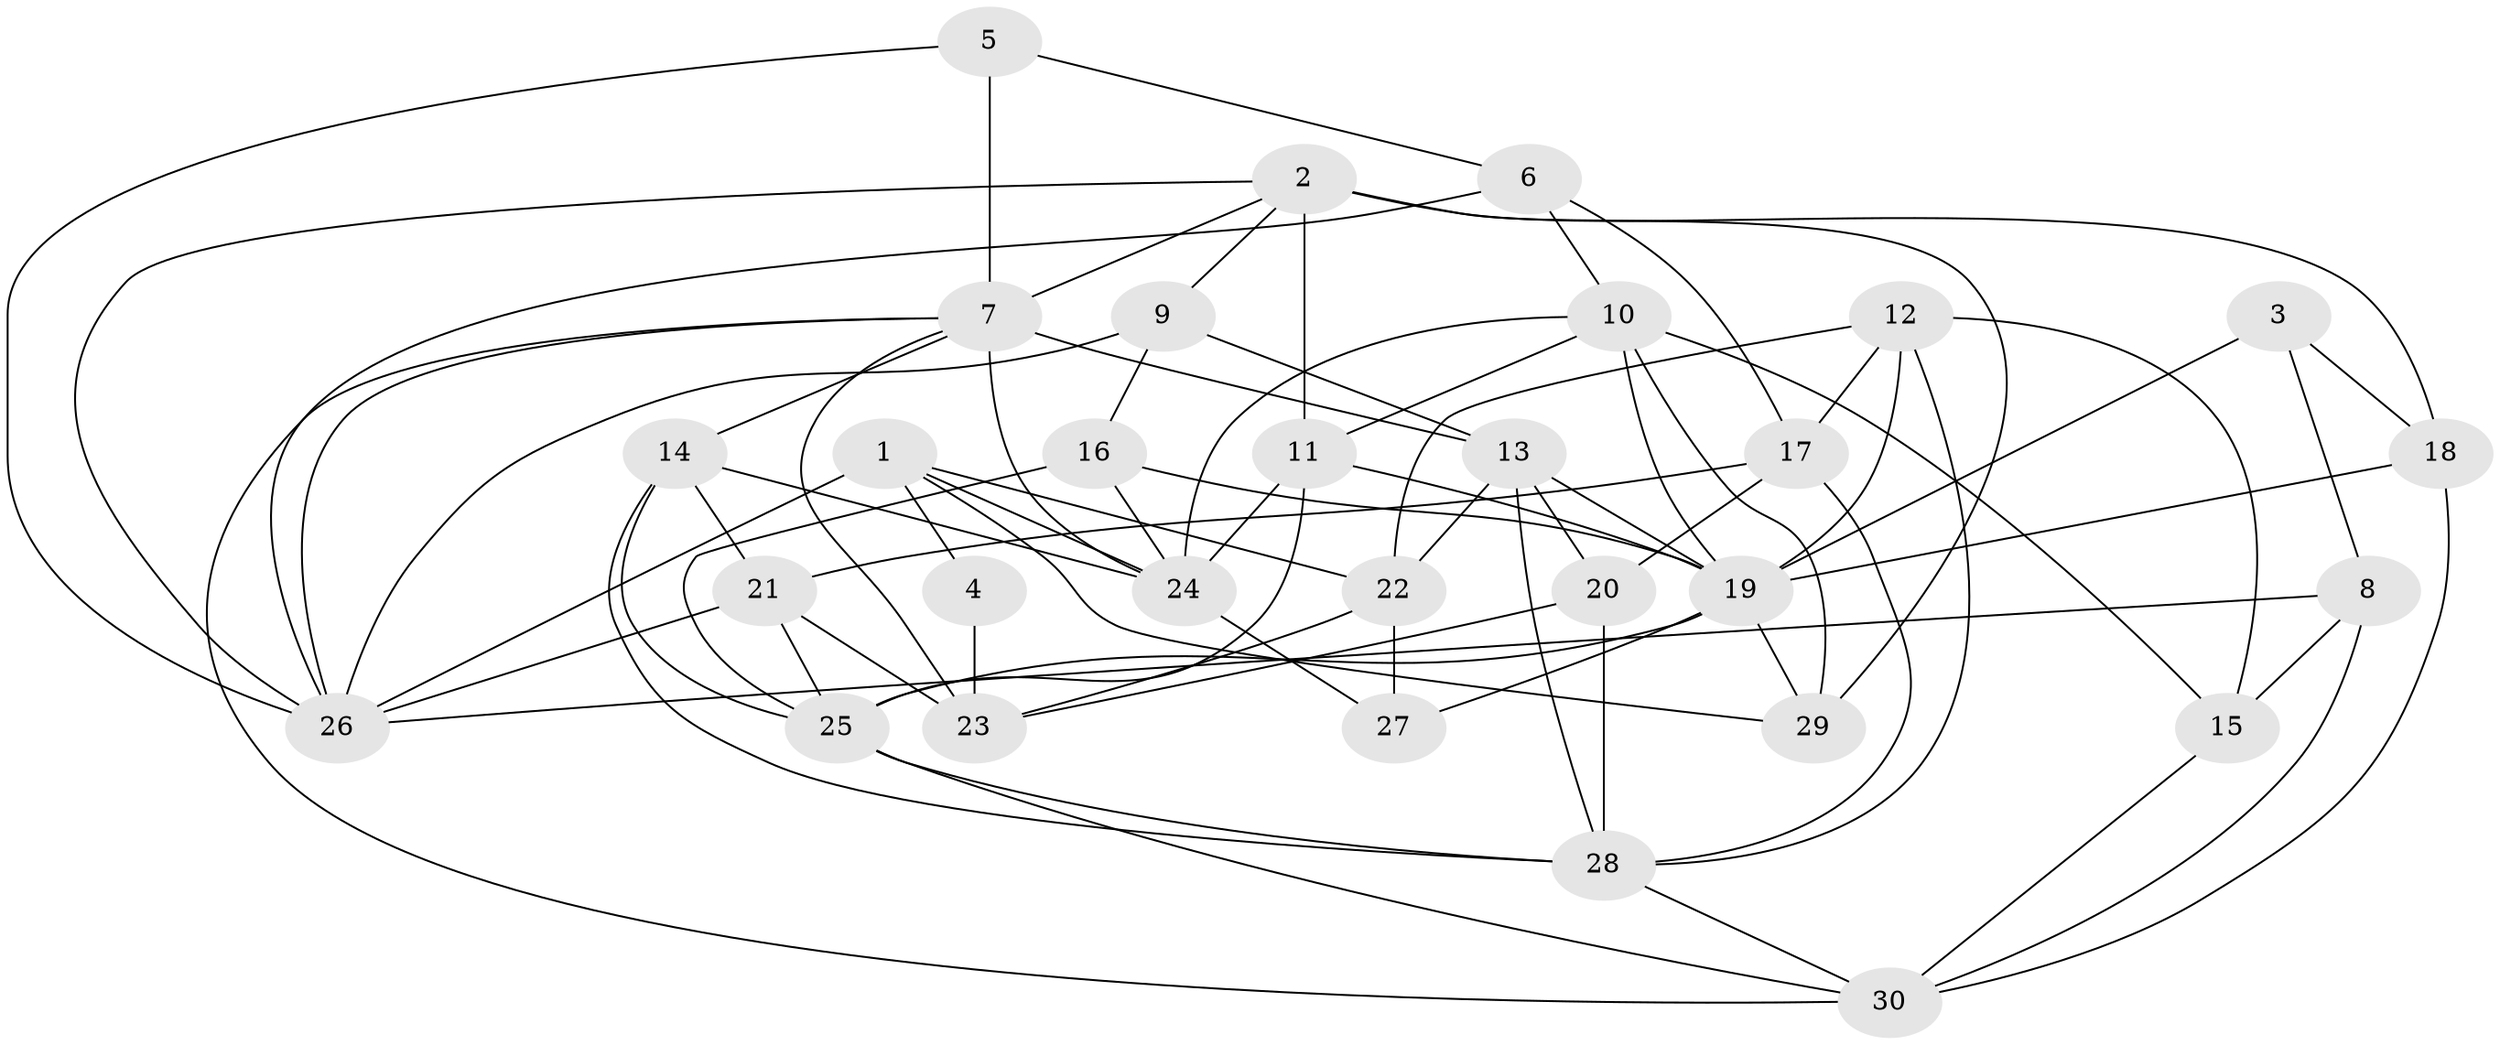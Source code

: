 // original degree distribution, {4: 0.3333333333333333, 5: 0.15789473684210525, 3: 0.3157894736842105, 2: 0.08771929824561403, 8: 0.03508771929824561, 6: 0.017543859649122806, 7: 0.05263157894736842}
// Generated by graph-tools (version 1.1) at 2025/26/03/09/25 03:26:17]
// undirected, 30 vertices, 77 edges
graph export_dot {
graph [start="1"]
  node [color=gray90,style=filled];
  1;
  2;
  3;
  4;
  5;
  6;
  7;
  8;
  9;
  10;
  11;
  12;
  13;
  14;
  15;
  16;
  17;
  18;
  19;
  20;
  21;
  22;
  23;
  24;
  25;
  26;
  27;
  28;
  29;
  30;
  1 -- 4 [weight=2.0];
  1 -- 22 [weight=1.0];
  1 -- 24 [weight=1.0];
  1 -- 26 [weight=1.0];
  1 -- 29 [weight=1.0];
  2 -- 7 [weight=1.0];
  2 -- 9 [weight=1.0];
  2 -- 11 [weight=1.0];
  2 -- 18 [weight=1.0];
  2 -- 26 [weight=1.0];
  2 -- 29 [weight=2.0];
  3 -- 8 [weight=1.0];
  3 -- 18 [weight=1.0];
  3 -- 19 [weight=2.0];
  4 -- 23 [weight=2.0];
  5 -- 6 [weight=1.0];
  5 -- 7 [weight=1.0];
  5 -- 26 [weight=1.0];
  6 -- 10 [weight=1.0];
  6 -- 17 [weight=1.0];
  6 -- 26 [weight=1.0];
  7 -- 13 [weight=1.0];
  7 -- 14 [weight=1.0];
  7 -- 23 [weight=1.0];
  7 -- 24 [weight=3.0];
  7 -- 26 [weight=1.0];
  7 -- 30 [weight=1.0];
  8 -- 15 [weight=1.0];
  8 -- 26 [weight=2.0];
  8 -- 30 [weight=1.0];
  9 -- 13 [weight=1.0];
  9 -- 16 [weight=1.0];
  9 -- 26 [weight=1.0];
  10 -- 11 [weight=1.0];
  10 -- 15 [weight=1.0];
  10 -- 19 [weight=2.0];
  10 -- 24 [weight=1.0];
  10 -- 29 [weight=1.0];
  11 -- 19 [weight=1.0];
  11 -- 24 [weight=1.0];
  11 -- 25 [weight=1.0];
  12 -- 15 [weight=1.0];
  12 -- 17 [weight=1.0];
  12 -- 19 [weight=1.0];
  12 -- 22 [weight=1.0];
  12 -- 28 [weight=1.0];
  13 -- 19 [weight=1.0];
  13 -- 20 [weight=1.0];
  13 -- 22 [weight=1.0];
  13 -- 28 [weight=1.0];
  14 -- 21 [weight=1.0];
  14 -- 24 [weight=1.0];
  14 -- 25 [weight=1.0];
  14 -- 28 [weight=1.0];
  15 -- 30 [weight=1.0];
  16 -- 19 [weight=1.0];
  16 -- 24 [weight=1.0];
  16 -- 25 [weight=1.0];
  17 -- 20 [weight=1.0];
  17 -- 21 [weight=2.0];
  17 -- 28 [weight=1.0];
  18 -- 19 [weight=1.0];
  18 -- 30 [weight=1.0];
  19 -- 25 [weight=1.0];
  19 -- 27 [weight=1.0];
  19 -- 29 [weight=1.0];
  20 -- 23 [weight=1.0];
  20 -- 28 [weight=1.0];
  21 -- 23 [weight=1.0];
  21 -- 25 [weight=1.0];
  21 -- 26 [weight=1.0];
  22 -- 23 [weight=1.0];
  22 -- 27 [weight=1.0];
  24 -- 27 [weight=1.0];
  25 -- 28 [weight=1.0];
  25 -- 30 [weight=1.0];
  28 -- 30 [weight=1.0];
}
